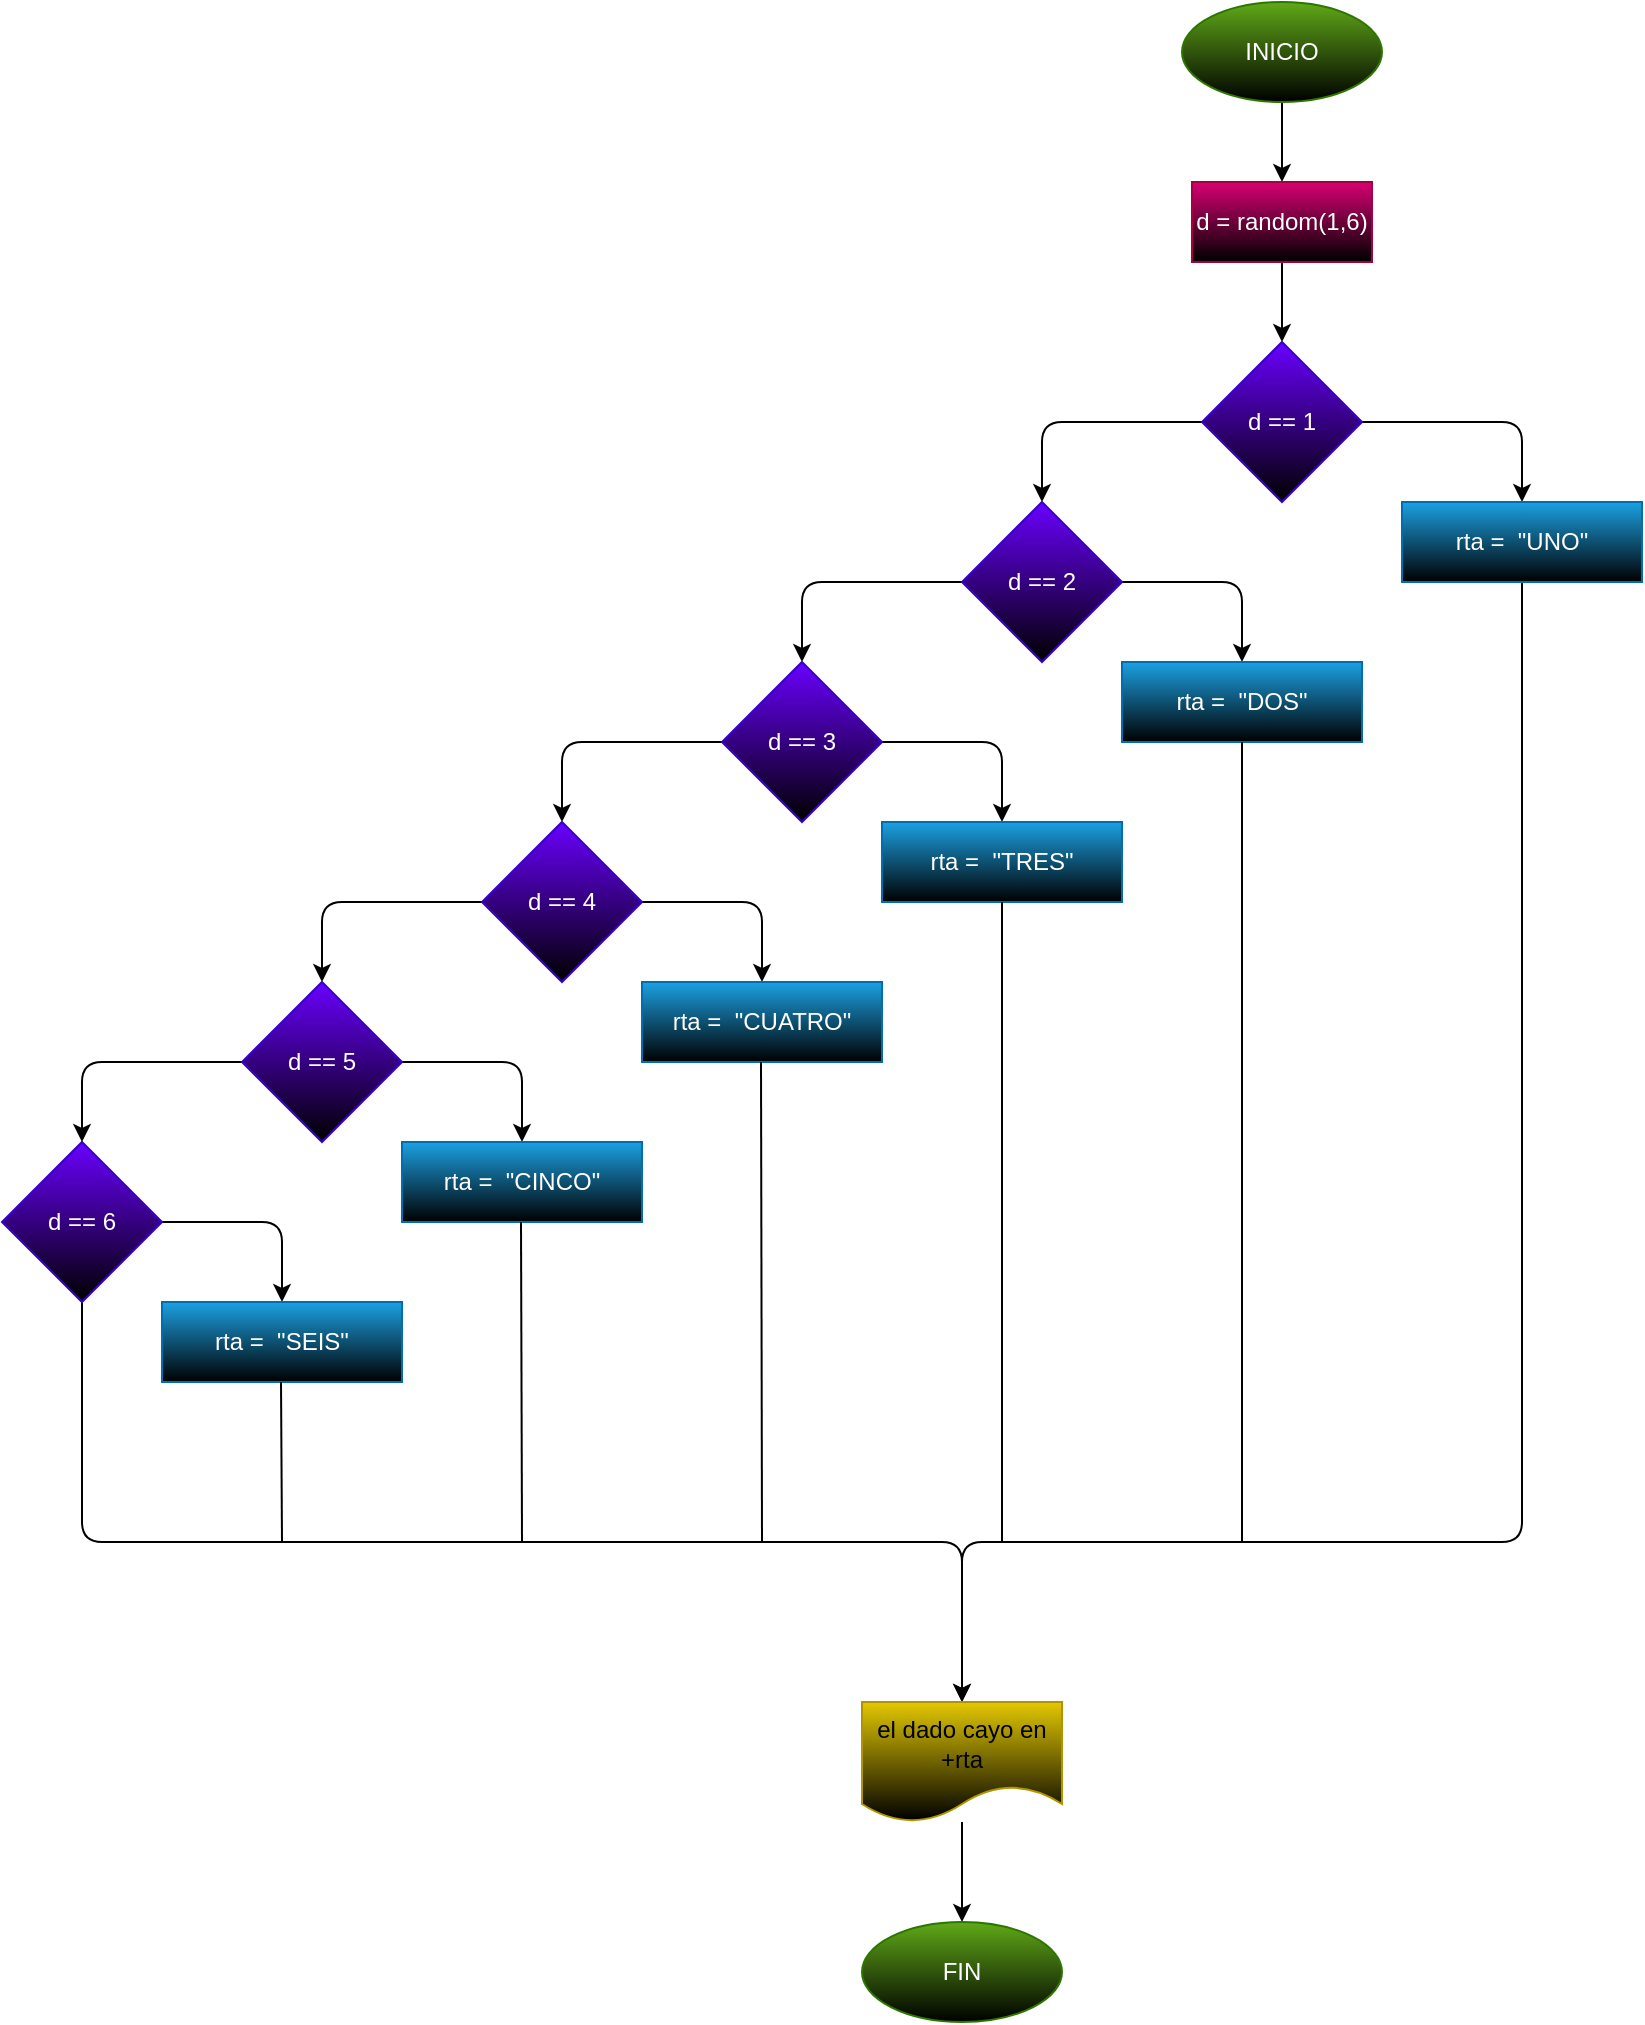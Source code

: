 <mxfile>
    <diagram id="vMKuEf3kIptU_9BdDDbO" name="Página-1">
        <mxGraphModel dx="1489" dy="411" grid="1" gridSize="10" guides="1" tooltips="1" connect="1" arrows="1" fold="1" page="1" pageScale="1" pageWidth="827" pageHeight="1169" math="0" shadow="0">
            <root>
                <mxCell id="0"/>
                <mxCell id="1" parent="0"/>
                <mxCell id="3" style="edgeStyle=none;html=1;" edge="1" parent="1" source="2" target="4">
                    <mxGeometry relative="1" as="geometry">
                        <mxPoint x="320" y="120" as="targetPoint"/>
                    </mxGeometry>
                </mxCell>
                <mxCell id="2" value="INICIO" style="ellipse;whiteSpace=wrap;html=1;fillColor=#60a917;fontColor=#ffffff;strokeColor=#2D7600;gradientColor=default;" vertex="1" parent="1">
                    <mxGeometry x="270" y="30" width="100" height="50" as="geometry"/>
                </mxCell>
                <mxCell id="5" style="edgeStyle=none;html=1;" edge="1" parent="1" source="4">
                    <mxGeometry relative="1" as="geometry">
                        <mxPoint x="320" y="200" as="targetPoint"/>
                    </mxGeometry>
                </mxCell>
                <mxCell id="4" value="d = random(1,6)" style="rounded=0;whiteSpace=wrap;html=1;fillColor=#d80073;fontColor=#ffffff;strokeColor=#A50040;gradientColor=default;" vertex="1" parent="1">
                    <mxGeometry x="275" y="120" width="90" height="40" as="geometry"/>
                </mxCell>
                <mxCell id="7" style="edgeStyle=none;html=1;" edge="1" parent="1" source="6" target="8">
                    <mxGeometry relative="1" as="geometry">
                        <mxPoint x="440" y="280" as="targetPoint"/>
                        <Array as="points">
                            <mxPoint x="440" y="240"/>
                        </Array>
                    </mxGeometry>
                </mxCell>
                <mxCell id="9" style="edgeStyle=none;html=1;" edge="1" parent="1" source="6">
                    <mxGeometry relative="1" as="geometry">
                        <mxPoint x="200" y="280" as="targetPoint"/>
                        <Array as="points">
                            <mxPoint x="200" y="240"/>
                        </Array>
                    </mxGeometry>
                </mxCell>
                <mxCell id="6" value="d == 1" style="rhombus;whiteSpace=wrap;html=1;fillColor=#6a00ff;fontColor=#ffffff;strokeColor=#3700CC;gradientColor=default;" vertex="1" parent="1">
                    <mxGeometry x="280" y="200" width="80" height="80" as="geometry"/>
                </mxCell>
                <mxCell id="30" style="edgeStyle=none;html=1;" edge="1" parent="1" source="8">
                    <mxGeometry relative="1" as="geometry">
                        <mxPoint x="160" y="880" as="targetPoint"/>
                        <Array as="points">
                            <mxPoint x="440" y="800"/>
                            <mxPoint x="160" y="800"/>
                        </Array>
                    </mxGeometry>
                </mxCell>
                <mxCell id="8" value="rta =&amp;nbsp; &quot;UNO&quot;" style="rounded=0;whiteSpace=wrap;html=1;fillColor=#1ba1e2;fontColor=#ffffff;strokeColor=#006EAF;gradientColor=default;" vertex="1" parent="1">
                    <mxGeometry x="380" y="280" width="120" height="40" as="geometry"/>
                </mxCell>
                <mxCell id="20" style="edgeStyle=none;html=1;entryX=0.5;entryY=0;entryDx=0;entryDy=0;" edge="1" parent="1" source="10" target="11">
                    <mxGeometry relative="1" as="geometry">
                        <Array as="points">
                            <mxPoint x="300" y="320"/>
                        </Array>
                    </mxGeometry>
                </mxCell>
                <mxCell id="21" style="edgeStyle=none;html=1;entryX=0.5;entryY=0;entryDx=0;entryDy=0;" edge="1" parent="1" source="10" target="12">
                    <mxGeometry relative="1" as="geometry">
                        <Array as="points">
                            <mxPoint x="80" y="320"/>
                        </Array>
                    </mxGeometry>
                </mxCell>
                <mxCell id="10" value="d == 2" style="rhombus;whiteSpace=wrap;html=1;fillColor=#6a00ff;fontColor=#ffffff;strokeColor=#3700CC;gradientColor=default;" vertex="1" parent="1">
                    <mxGeometry x="160" y="280" width="80" height="80" as="geometry"/>
                </mxCell>
                <mxCell id="11" value="rta =&amp;nbsp; &quot;DOS&quot;" style="rounded=0;whiteSpace=wrap;html=1;fillColor=#1ba1e2;fontColor=#ffffff;strokeColor=#006EAF;gradientColor=default;" vertex="1" parent="1">
                    <mxGeometry x="240" y="360" width="120" height="40" as="geometry"/>
                </mxCell>
                <mxCell id="22" style="edgeStyle=none;html=1;entryX=0.5;entryY=0;entryDx=0;entryDy=0;" edge="1" parent="1" source="12" target="13">
                    <mxGeometry relative="1" as="geometry">
                        <Array as="points">
                            <mxPoint x="-40" y="400"/>
                        </Array>
                    </mxGeometry>
                </mxCell>
                <mxCell id="23" style="edgeStyle=none;html=1;entryX=0.5;entryY=0;entryDx=0;entryDy=0;" edge="1" parent="1" source="12" target="16">
                    <mxGeometry relative="1" as="geometry">
                        <Array as="points">
                            <mxPoint x="180" y="400"/>
                        </Array>
                    </mxGeometry>
                </mxCell>
                <mxCell id="12" value="d == 3" style="rhombus;whiteSpace=wrap;html=1;fillColor=#6a00ff;fontColor=#ffffff;strokeColor=#3700CC;gradientColor=default;" vertex="1" parent="1">
                    <mxGeometry x="40" y="360" width="80" height="80" as="geometry"/>
                </mxCell>
                <mxCell id="24" style="edgeStyle=none;html=1;entryX=0.5;entryY=0;entryDx=0;entryDy=0;" edge="1" parent="1" source="13" target="19">
                    <mxGeometry relative="1" as="geometry">
                        <Array as="points">
                            <mxPoint x="60" y="480"/>
                        </Array>
                    </mxGeometry>
                </mxCell>
                <mxCell id="25" style="edgeStyle=none;html=1;entryX=0.5;entryY=0;entryDx=0;entryDy=0;" edge="1" parent="1" source="13" target="15">
                    <mxGeometry relative="1" as="geometry">
                        <Array as="points">
                            <mxPoint x="-160" y="480"/>
                        </Array>
                    </mxGeometry>
                </mxCell>
                <mxCell id="13" value="d == 4" style="rhombus;whiteSpace=wrap;html=1;fillColor=#6a00ff;fontColor=#ffffff;strokeColor=#3700CC;gradientColor=default;" vertex="1" parent="1">
                    <mxGeometry x="-80" y="440" width="80" height="80" as="geometry"/>
                </mxCell>
                <mxCell id="28" style="edgeStyle=none;html=1;entryX=0.5;entryY=0;entryDx=0;entryDy=0;" edge="1" parent="1" source="14" target="17">
                    <mxGeometry relative="1" as="geometry">
                        <Array as="points">
                            <mxPoint x="-180" y="640"/>
                        </Array>
                    </mxGeometry>
                </mxCell>
                <mxCell id="29" style="edgeStyle=none;html=1;" edge="1" parent="1" source="14">
                    <mxGeometry relative="1" as="geometry">
                        <mxPoint x="160" y="880" as="targetPoint"/>
                        <Array as="points">
                            <mxPoint x="-280" y="800"/>
                            <mxPoint x="160" y="800"/>
                        </Array>
                    </mxGeometry>
                </mxCell>
                <mxCell id="14" value="d == 6" style="rhombus;whiteSpace=wrap;html=1;fillColor=#6a00ff;fontColor=#ffffff;strokeColor=#3700CC;gradientColor=default;" vertex="1" parent="1">
                    <mxGeometry x="-320" y="600" width="80" height="80" as="geometry"/>
                </mxCell>
                <mxCell id="26" style="edgeStyle=none;html=1;entryX=0.5;entryY=0;entryDx=0;entryDy=0;" edge="1" parent="1" source="15" target="18">
                    <mxGeometry relative="1" as="geometry">
                        <Array as="points">
                            <mxPoint x="-60" y="560"/>
                        </Array>
                    </mxGeometry>
                </mxCell>
                <mxCell id="27" style="edgeStyle=none;html=1;entryX=0.5;entryY=0;entryDx=0;entryDy=0;" edge="1" parent="1" source="15" target="14">
                    <mxGeometry relative="1" as="geometry">
                        <Array as="points">
                            <mxPoint x="-280" y="560"/>
                        </Array>
                    </mxGeometry>
                </mxCell>
                <mxCell id="15" value="d == 5" style="rhombus;whiteSpace=wrap;html=1;fillColor=#6a00ff;fontColor=#ffffff;strokeColor=#3700CC;gradientColor=default;" vertex="1" parent="1">
                    <mxGeometry x="-200" y="520" width="80" height="80" as="geometry"/>
                </mxCell>
                <mxCell id="16" value="rta =&amp;nbsp; &quot;TRES&quot;" style="rounded=0;whiteSpace=wrap;html=1;fillColor=#1ba1e2;fontColor=#ffffff;strokeColor=#006EAF;gradientColor=default;" vertex="1" parent="1">
                    <mxGeometry x="120" y="440" width="120" height="40" as="geometry"/>
                </mxCell>
                <mxCell id="17" value="rta =&amp;nbsp; &quot;SEIS&quot;" style="rounded=0;whiteSpace=wrap;html=1;fillColor=#1ba1e2;fontColor=#ffffff;strokeColor=#006EAF;gradientColor=default;" vertex="1" parent="1">
                    <mxGeometry x="-240" y="680" width="120" height="40" as="geometry"/>
                </mxCell>
                <mxCell id="18" value="rta =&amp;nbsp; &quot;CINCO&quot;" style="rounded=0;whiteSpace=wrap;html=1;fillColor=#1ba1e2;fontColor=#ffffff;strokeColor=#006EAF;gradientColor=default;" vertex="1" parent="1">
                    <mxGeometry x="-120" y="600" width="120" height="40" as="geometry"/>
                </mxCell>
                <mxCell id="19" value="rta =&amp;nbsp; &quot;CUATRO&quot;" style="rounded=0;whiteSpace=wrap;html=1;fillColor=#1ba1e2;fontColor=#ffffff;strokeColor=#006EAF;gradientColor=default;" vertex="1" parent="1">
                    <mxGeometry y="520" width="120" height="40" as="geometry"/>
                </mxCell>
                <mxCell id="38" style="edgeStyle=none;html=1;" edge="1" parent="1" source="31">
                    <mxGeometry relative="1" as="geometry">
                        <mxPoint x="160" y="990" as="targetPoint"/>
                    </mxGeometry>
                </mxCell>
                <mxCell id="31" value="el dado cayo en +rta" style="shape=document;whiteSpace=wrap;html=1;boundedLbl=1;fillColor=#e3c800;fontColor=#000000;strokeColor=#B09500;gradientColor=default;" vertex="1" parent="1">
                    <mxGeometry x="110" y="880" width="100" height="60" as="geometry"/>
                </mxCell>
                <mxCell id="32" value="" style="endArrow=none;html=1;entryX=0.5;entryY=1;entryDx=0;entryDy=0;" edge="1" parent="1" target="11">
                    <mxGeometry width="50" height="50" relative="1" as="geometry">
                        <mxPoint x="300" y="800" as="sourcePoint"/>
                        <mxPoint x="160" y="560" as="targetPoint"/>
                    </mxGeometry>
                </mxCell>
                <mxCell id="34" value="" style="endArrow=none;html=1;entryX=0.5;entryY=1;entryDx=0;entryDy=0;" edge="1" parent="1">
                    <mxGeometry width="50" height="50" relative="1" as="geometry">
                        <mxPoint x="-180" y="800" as="sourcePoint"/>
                        <mxPoint x="-180.5" y="720" as="targetPoint"/>
                    </mxGeometry>
                </mxCell>
                <mxCell id="35" value="" style="endArrow=none;html=1;entryX=0.5;entryY=1;entryDx=0;entryDy=0;" edge="1" parent="1">
                    <mxGeometry width="50" height="50" relative="1" as="geometry">
                        <mxPoint x="-60" y="800" as="sourcePoint"/>
                        <mxPoint x="-60.5" y="640" as="targetPoint"/>
                    </mxGeometry>
                </mxCell>
                <mxCell id="36" value="" style="endArrow=none;html=1;entryX=0.5;entryY=1;entryDx=0;entryDy=0;" edge="1" parent="1">
                    <mxGeometry width="50" height="50" relative="1" as="geometry">
                        <mxPoint x="60" y="800" as="sourcePoint"/>
                        <mxPoint x="59.5" y="560" as="targetPoint"/>
                    </mxGeometry>
                </mxCell>
                <mxCell id="41" value="" style="endArrow=none;html=1;entryX=0.5;entryY=1;entryDx=0;entryDy=0;" edge="1" parent="1" target="16">
                    <mxGeometry width="50" height="50" relative="1" as="geometry">
                        <mxPoint x="180" y="800" as="sourcePoint"/>
                        <mxPoint x="200" y="725" as="targetPoint"/>
                    </mxGeometry>
                </mxCell>
                <mxCell id="42" value="FIN" style="ellipse;whiteSpace=wrap;html=1;fillColor=#60a917;fontColor=#ffffff;strokeColor=#2D7600;gradientColor=default;" vertex="1" parent="1">
                    <mxGeometry x="110" y="990" width="100" height="50" as="geometry"/>
                </mxCell>
            </root>
        </mxGraphModel>
    </diagram>
</mxfile>